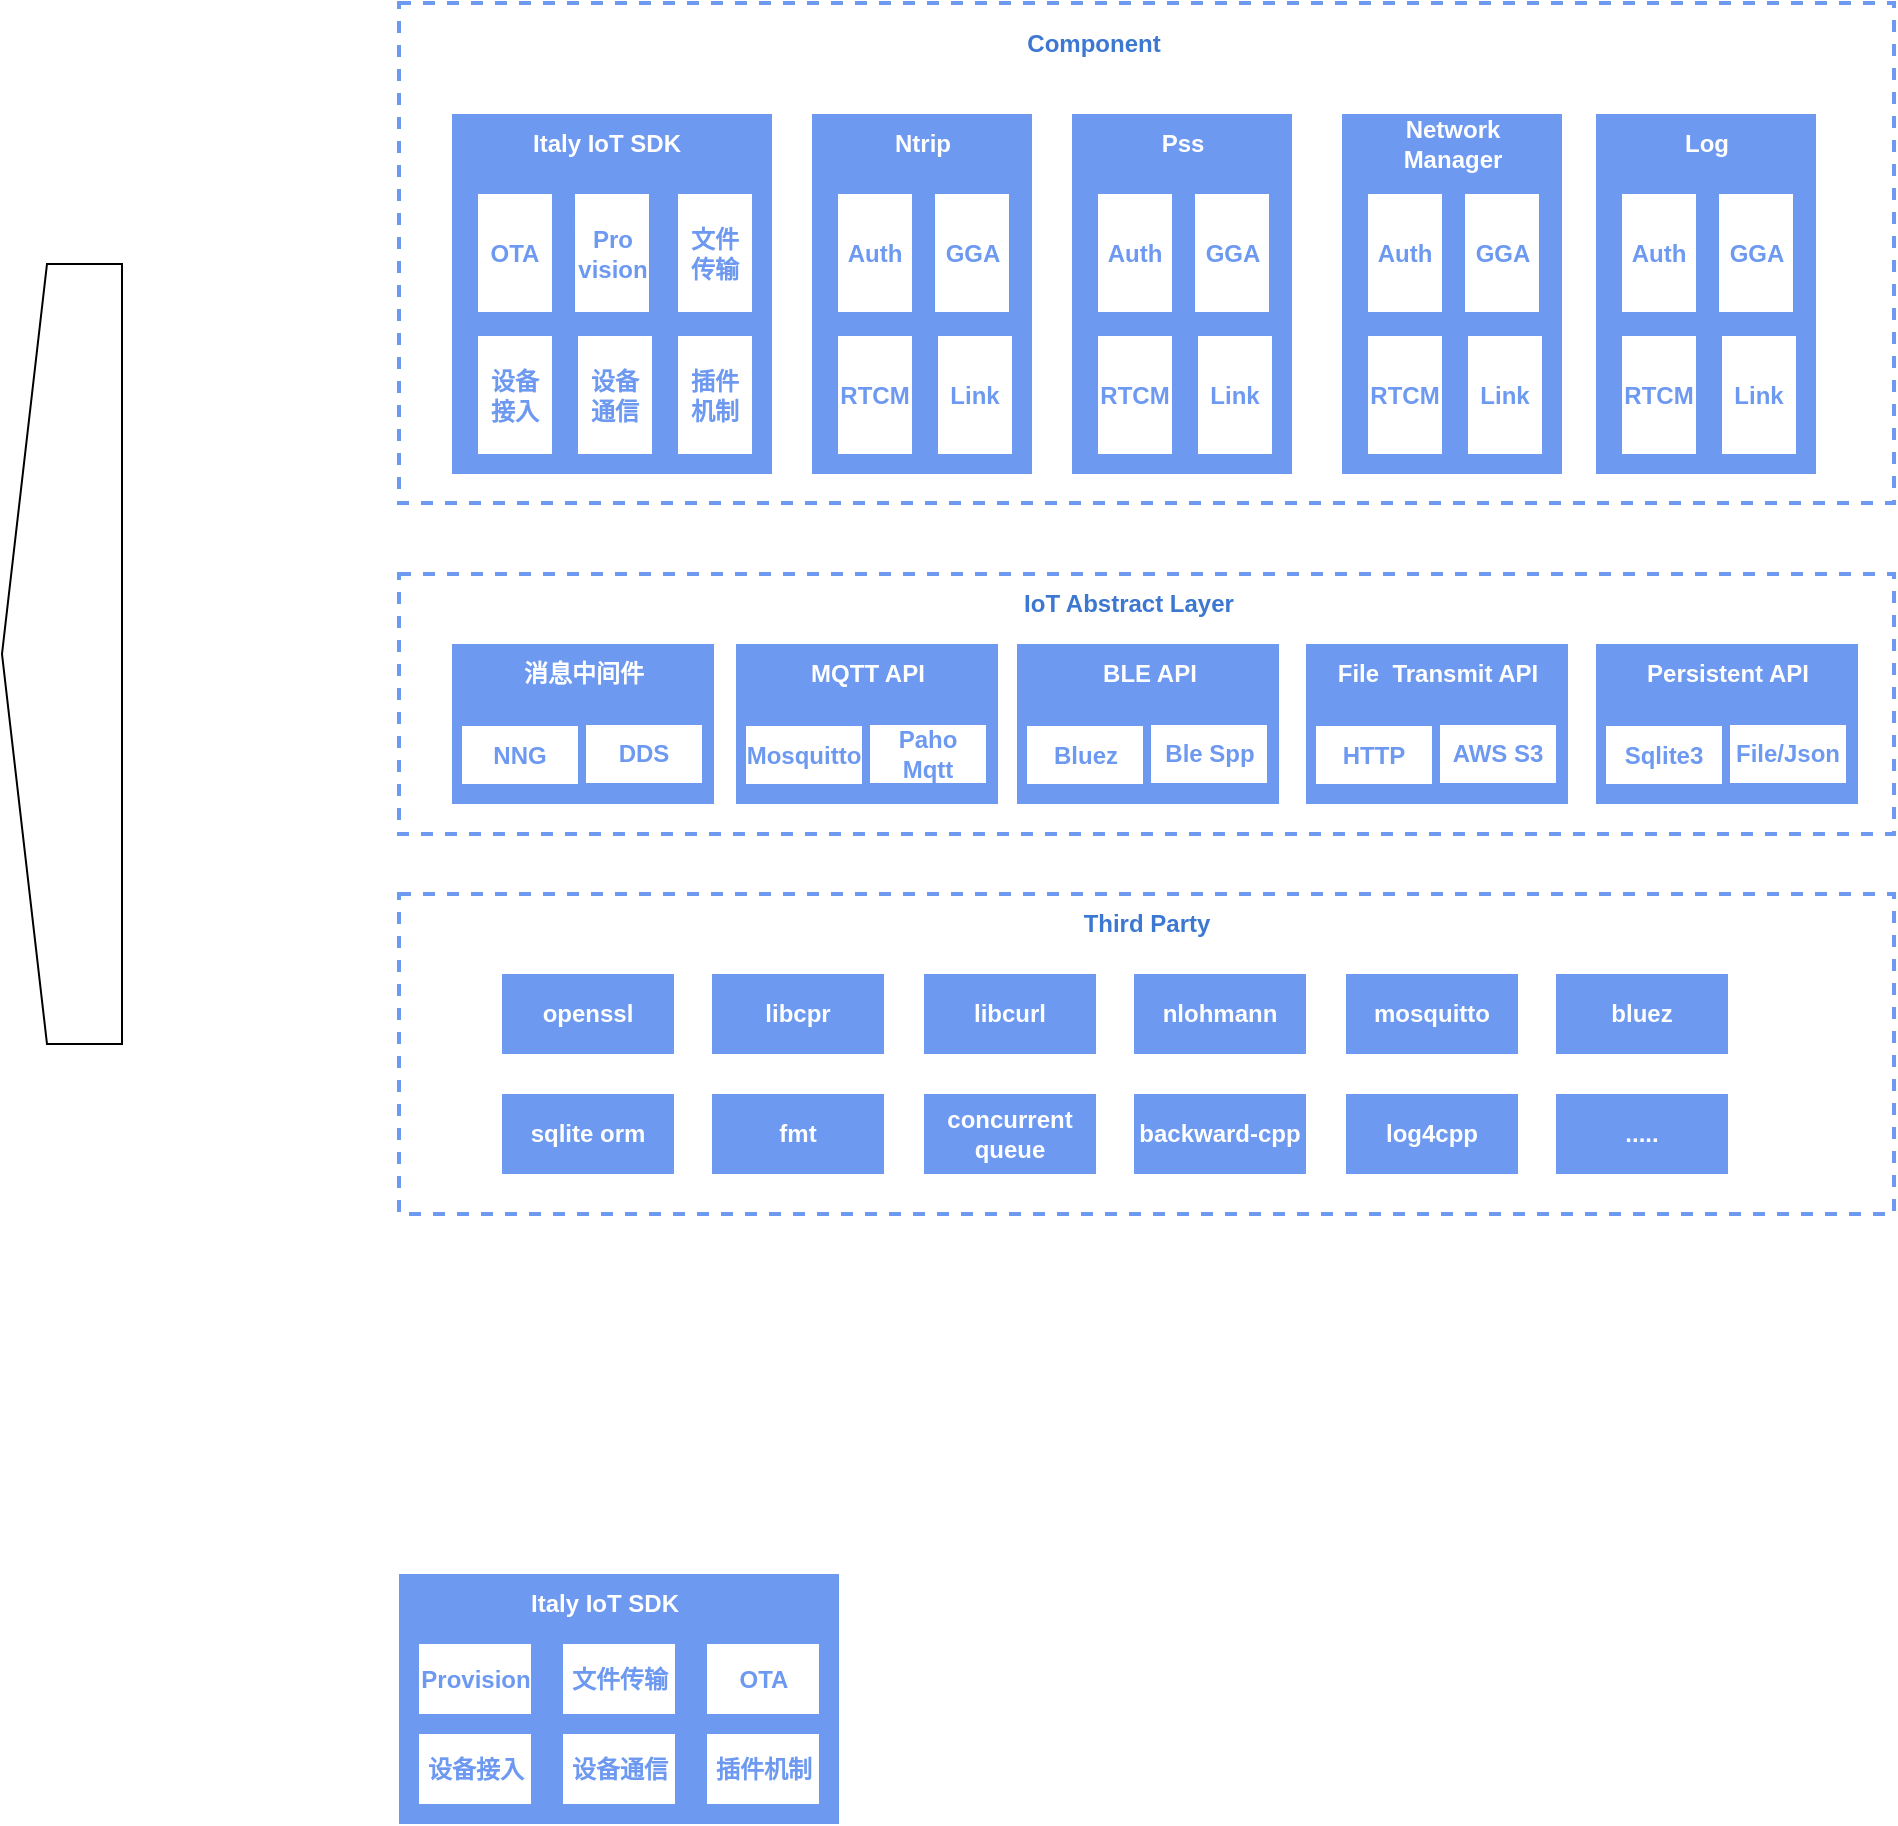 <mxfile version="24.2.5" type="github">
  <diagram name="Page-1" id="l_OiwGUTq0qdKfJkXdF_">
    <mxGraphModel dx="2349" dy="774" grid="1" gridSize="10" guides="1" tooltips="1" connect="1" arrows="1" fold="1" page="1" pageScale="1" pageWidth="980" pageHeight="1390" math="0" shadow="0">
      <root>
        <mxCell id="0" />
        <mxCell id="1" parent="0" />
        <mxCell id="pYx0bb8y0Nwebs5ZcUZV-15" value="" style="rounded=0;whiteSpace=wrap;html=1;dashed=1;strokeColor=#6D99F1;strokeWidth=2;" vertex="1" parent="1">
          <mxGeometry x="142.5" y="570" width="747.5" height="160" as="geometry" />
        </mxCell>
        <mxCell id="LwNcviMzNNnvvnob7Xeb-115" value="" style="rounded=0;whiteSpace=wrap;html=1;dashed=1;strokeColor=#6D99F1;strokeWidth=2;" parent="1" vertex="1">
          <mxGeometry x="142.5" y="410" width="747.5" height="130" as="geometry" />
        </mxCell>
        <mxCell id="LwNcviMzNNnvvnob7Xeb-8" value="" style="rounded=1;whiteSpace=wrap;html=1;fillColor=none;dashed=1;strokeColor=#6d99f1;movable=1;resizable=1;rotatable=1;deletable=1;editable=1;locked=0;connectable=1;" parent="1" vertex="1">
          <mxGeometry x="660" y="220" width="150" height="130" as="geometry" />
        </mxCell>
        <mxCell id="LwNcviMzNNnvvnob7Xeb-13" value="Network Manager" style="text;html=1;strokeColor=none;fillColor=none;align=center;verticalAlign=middle;whiteSpace=wrap;rounded=0;fontColor=#6d99f1;fontStyle=1;movable=1;resizable=1;rotatable=1;deletable=1;editable=1;locked=0;connectable=1;" parent="1" vertex="1">
          <mxGeometry x="683.75" y="220" width="102.5" height="30" as="geometry" />
        </mxCell>
        <mxCell id="LwNcviMzNNnvvnob7Xeb-47" value="" style="shape=offPageConnector;whiteSpace=wrap;html=1;rotation=90;" parent="1" vertex="1">
          <mxGeometry x="-221" y="420" width="390" height="60" as="geometry" />
        </mxCell>
        <mxCell id="LwNcviMzNNnvvnob7Xeb-73" value="" style="rounded=0;whiteSpace=wrap;html=1;dashed=1;strokeColor=#6D99F1;strokeWidth=2;" parent="1" vertex="1">
          <mxGeometry x="142.5" y="124.5" width="747.5" height="250" as="geometry" />
        </mxCell>
        <mxCell id="LwNcviMzNNnvvnob7Xeb-74" value="" style="rounded=0;whiteSpace=wrap;html=1;fillColor=#6D99F1;strokeColor=none;" parent="1" vertex="1">
          <mxGeometry x="169" y="180" width="160" height="180" as="geometry" />
        </mxCell>
        <mxCell id="LwNcviMzNNnvvnob7Xeb-72" value="Italy IoT SDK" style="text;html=1;strokeColor=none;fillColor=none;align=center;verticalAlign=middle;whiteSpace=wrap;rounded=0;fontColor=#6d99f1;fontStyle=1;movable=1;resizable=1;rotatable=1;deletable=1;editable=1;locked=0;connectable=1;" parent="1" vertex="1">
          <mxGeometry x="187.5" y="220" width="95" height="30" as="geometry" />
        </mxCell>
        <mxCell id="LwNcviMzNNnvvnob7Xeb-75" value="设备接入" style="rounded=0;whiteSpace=wrap;html=1;strokeColor=none;fontColor=#6D99F1;fontStyle=1" parent="1" vertex="1">
          <mxGeometry x="182" y="291" width="37" height="59" as="geometry" />
        </mxCell>
        <mxCell id="LwNcviMzNNnvvnob7Xeb-76" value="Italy IoT SDK" style="text;html=1;strokeColor=none;fillColor=none;align=center;verticalAlign=middle;whiteSpace=wrap;rounded=0;fontColor=#FFFFFF;fontStyle=1;movable=1;resizable=1;rotatable=1;deletable=1;editable=1;locked=0;connectable=1;" parent="1" vertex="1">
          <mxGeometry x="199" y="180" width="95" height="30" as="geometry" />
        </mxCell>
        <mxCell id="LwNcviMzNNnvvnob7Xeb-78" value="设备通信" style="rounded=0;whiteSpace=wrap;html=1;strokeColor=none;fontColor=#6D99F1;fontStyle=1" parent="1" vertex="1">
          <mxGeometry x="232" y="291" width="37" height="59" as="geometry" />
        </mxCell>
        <mxCell id="LwNcviMzNNnvvnob7Xeb-79" value="插件机制" style="rounded=0;whiteSpace=wrap;html=1;strokeColor=none;fontColor=#6D99F1;fontStyle=1" parent="1" vertex="1">
          <mxGeometry x="282" y="291" width="37" height="59" as="geometry" />
        </mxCell>
        <mxCell id="LwNcviMzNNnvvnob7Xeb-80" value="OTA" style="rounded=0;whiteSpace=wrap;html=1;strokeColor=none;fontColor=#6D99F1;fontStyle=1" parent="1" vertex="1">
          <mxGeometry x="182" y="220" width="37" height="59" as="geometry" />
        </mxCell>
        <mxCell id="LwNcviMzNNnvvnob7Xeb-81" value="Pro&lt;div&gt;vision&lt;/div&gt;" style="rounded=0;whiteSpace=wrap;html=1;strokeColor=none;fontColor=#6D99F1;fontStyle=1" parent="1" vertex="1">
          <mxGeometry x="230.5" y="220" width="37" height="59" as="geometry" />
        </mxCell>
        <mxCell id="LwNcviMzNNnvvnob7Xeb-82" value="文件传输" style="rounded=0;whiteSpace=wrap;html=1;strokeColor=none;fontColor=#6D99F1;fontStyle=1" parent="1" vertex="1">
          <mxGeometry x="282" y="220" width="37" height="59" as="geometry" />
        </mxCell>
        <mxCell id="LwNcviMzNNnvvnob7Xeb-83" value="" style="rounded=0;whiteSpace=wrap;html=1;fillColor=#6D99F1;strokeColor=none;" parent="1" vertex="1">
          <mxGeometry x="349" y="180" width="110" height="180" as="geometry" />
        </mxCell>
        <mxCell id="LwNcviMzNNnvvnob7Xeb-84" value="RTCM" style="rounded=0;whiteSpace=wrap;html=1;strokeColor=none;fontColor=#6D99F1;fontStyle=1" parent="1" vertex="1">
          <mxGeometry x="362" y="291" width="37" height="59" as="geometry" />
        </mxCell>
        <mxCell id="LwNcviMzNNnvvnob7Xeb-85" value="Ntrip" style="text;html=1;strokeColor=none;fillColor=none;align=center;verticalAlign=middle;whiteSpace=wrap;rounded=0;fontColor=#FFFFFF;fontStyle=1;movable=1;resizable=1;rotatable=1;deletable=1;editable=1;locked=0;connectable=1;" parent="1" vertex="1">
          <mxGeometry x="356.5" y="180" width="95" height="30" as="geometry" />
        </mxCell>
        <mxCell id="LwNcviMzNNnvvnob7Xeb-86" value="Link" style="rounded=0;whiteSpace=wrap;html=1;strokeColor=none;fontColor=#6D99F1;fontStyle=1" parent="1" vertex="1">
          <mxGeometry x="412" y="291" width="37" height="59" as="geometry" />
        </mxCell>
        <mxCell id="LwNcviMzNNnvvnob7Xeb-88" value="Auth" style="rounded=0;whiteSpace=wrap;html=1;strokeColor=none;fontColor=#6D99F1;fontStyle=1" parent="1" vertex="1">
          <mxGeometry x="362" y="220" width="37" height="59" as="geometry" />
        </mxCell>
        <mxCell id="LwNcviMzNNnvvnob7Xeb-89" value="GGA" style="rounded=0;whiteSpace=wrap;html=1;strokeColor=none;fontColor=#6D99F1;fontStyle=1" parent="1" vertex="1">
          <mxGeometry x="410.5" y="220" width="37" height="59" as="geometry" />
        </mxCell>
        <mxCell id="LwNcviMzNNnvvnob7Xeb-97" value="" style="rounded=0;whiteSpace=wrap;html=1;fillColor=#6D99F1;strokeColor=none;" parent="1" vertex="1">
          <mxGeometry x="479" y="180" width="110" height="180" as="geometry" />
        </mxCell>
        <mxCell id="LwNcviMzNNnvvnob7Xeb-98" value="RTCM" style="rounded=0;whiteSpace=wrap;html=1;strokeColor=none;fontColor=#6D99F1;fontStyle=1" parent="1" vertex="1">
          <mxGeometry x="492" y="291" width="37" height="59" as="geometry" />
        </mxCell>
        <mxCell id="LwNcviMzNNnvvnob7Xeb-99" value="Pss" style="text;html=1;strokeColor=none;fillColor=none;align=center;verticalAlign=middle;whiteSpace=wrap;rounded=0;fontColor=#FFFFFF;fontStyle=1;movable=1;resizable=1;rotatable=1;deletable=1;editable=1;locked=0;connectable=1;" parent="1" vertex="1">
          <mxGeometry x="486.5" y="180" width="95" height="30" as="geometry" />
        </mxCell>
        <mxCell id="LwNcviMzNNnvvnob7Xeb-100" value="Link" style="rounded=0;whiteSpace=wrap;html=1;strokeColor=none;fontColor=#6D99F1;fontStyle=1" parent="1" vertex="1">
          <mxGeometry x="542" y="291" width="37" height="59" as="geometry" />
        </mxCell>
        <mxCell id="LwNcviMzNNnvvnob7Xeb-101" value="Auth" style="rounded=0;whiteSpace=wrap;html=1;strokeColor=none;fontColor=#6D99F1;fontStyle=1" parent="1" vertex="1">
          <mxGeometry x="492" y="220" width="37" height="59" as="geometry" />
        </mxCell>
        <mxCell id="LwNcviMzNNnvvnob7Xeb-102" value="GGA" style="rounded=0;whiteSpace=wrap;html=1;strokeColor=none;fontColor=#6D99F1;fontStyle=1" parent="1" vertex="1">
          <mxGeometry x="540.5" y="220" width="37" height="59" as="geometry" />
        </mxCell>
        <mxCell id="LwNcviMzNNnvvnob7Xeb-103" value="" style="rounded=0;whiteSpace=wrap;html=1;fillColor=#6D99F1;strokeColor=none;" parent="1" vertex="1">
          <mxGeometry x="614" y="180" width="110" height="180" as="geometry" />
        </mxCell>
        <mxCell id="LwNcviMzNNnvvnob7Xeb-104" value="RTCM" style="rounded=0;whiteSpace=wrap;html=1;strokeColor=none;fontColor=#6D99F1;fontStyle=1" parent="1" vertex="1">
          <mxGeometry x="627" y="291" width="37" height="59" as="geometry" />
        </mxCell>
        <mxCell id="LwNcviMzNNnvvnob7Xeb-105" value="Network Manager" style="text;html=1;strokeColor=none;fillColor=none;align=center;verticalAlign=middle;whiteSpace=wrap;rounded=0;fontColor=#FFFFFF;fontStyle=1;movable=1;resizable=1;rotatable=1;deletable=1;editable=1;locked=0;connectable=1;" parent="1" vertex="1">
          <mxGeometry x="621.5" y="180" width="95" height="30" as="geometry" />
        </mxCell>
        <mxCell id="LwNcviMzNNnvvnob7Xeb-106" value="Link" style="rounded=0;whiteSpace=wrap;html=1;strokeColor=none;fontColor=#6D99F1;fontStyle=1" parent="1" vertex="1">
          <mxGeometry x="677" y="291" width="37" height="59" as="geometry" />
        </mxCell>
        <mxCell id="LwNcviMzNNnvvnob7Xeb-107" value="Auth" style="rounded=0;whiteSpace=wrap;html=1;strokeColor=none;fontColor=#6D99F1;fontStyle=1" parent="1" vertex="1">
          <mxGeometry x="627" y="220" width="37" height="59" as="geometry" />
        </mxCell>
        <mxCell id="LwNcviMzNNnvvnob7Xeb-108" value="GGA" style="rounded=0;whiteSpace=wrap;html=1;strokeColor=none;fontColor=#6D99F1;fontStyle=1" parent="1" vertex="1">
          <mxGeometry x="675.5" y="220" width="37" height="59" as="geometry" />
        </mxCell>
        <mxCell id="LwNcviMzNNnvvnob7Xeb-109" value="" style="rounded=0;whiteSpace=wrap;html=1;fillColor=#6D99F1;strokeColor=none;" parent="1" vertex="1">
          <mxGeometry x="741" y="180" width="110" height="180" as="geometry" />
        </mxCell>
        <mxCell id="LwNcviMzNNnvvnob7Xeb-110" value="RTCM" style="rounded=0;whiteSpace=wrap;html=1;strokeColor=none;fontColor=#6D99F1;fontStyle=1" parent="1" vertex="1">
          <mxGeometry x="754" y="291" width="37" height="59" as="geometry" />
        </mxCell>
        <mxCell id="LwNcviMzNNnvvnob7Xeb-111" value="Log" style="text;html=1;strokeColor=none;fillColor=none;align=center;verticalAlign=middle;whiteSpace=wrap;rounded=0;fontColor=#FFFFFF;fontStyle=1;movable=1;resizable=1;rotatable=1;deletable=1;editable=1;locked=0;connectable=1;" parent="1" vertex="1">
          <mxGeometry x="748.5" y="180" width="95" height="30" as="geometry" />
        </mxCell>
        <mxCell id="LwNcviMzNNnvvnob7Xeb-112" value="Link" style="rounded=0;whiteSpace=wrap;html=1;strokeColor=none;fontColor=#6D99F1;fontStyle=1" parent="1" vertex="1">
          <mxGeometry x="804" y="291" width="37" height="59" as="geometry" />
        </mxCell>
        <mxCell id="LwNcviMzNNnvvnob7Xeb-113" value="Auth" style="rounded=0;whiteSpace=wrap;html=1;strokeColor=none;fontColor=#6D99F1;fontStyle=1" parent="1" vertex="1">
          <mxGeometry x="754" y="220" width="37" height="59" as="geometry" />
        </mxCell>
        <mxCell id="LwNcviMzNNnvvnob7Xeb-114" value="GGA" style="rounded=0;whiteSpace=wrap;html=1;strokeColor=none;fontColor=#6D99F1;fontStyle=1" parent="1" vertex="1">
          <mxGeometry x="802.5" y="220" width="37" height="59" as="geometry" />
        </mxCell>
        <mxCell id="LwNcviMzNNnvvnob7Xeb-116" value="IoT Abstract Layer" style="text;html=1;align=center;verticalAlign=middle;whiteSpace=wrap;rounded=0;fontStyle=1;fontColor=#3C78D1;" parent="1" vertex="1">
          <mxGeometry x="426.25" y="410" width="162.5" height="30" as="geometry" />
        </mxCell>
        <mxCell id="LwNcviMzNNnvvnob7Xeb-117" value="Component" style="text;html=1;align=center;verticalAlign=middle;whiteSpace=wrap;rounded=0;fontStyle=1;fontColor=#3C78D1;" parent="1" vertex="1">
          <mxGeometry x="460" y="130" width="60" height="30" as="geometry" />
        </mxCell>
        <mxCell id="LwNcviMzNNnvvnob7Xeb-118" value="" style="rounded=0;whiteSpace=wrap;html=1;fillColor=#6D99F1;strokeColor=none;" parent="1" vertex="1">
          <mxGeometry x="142.5" y="910" width="220" height="125" as="geometry" />
        </mxCell>
        <mxCell id="LwNcviMzNNnvvnob7Xeb-119" value="Italy IoT SDK" style="text;html=1;strokeColor=none;fillColor=none;align=center;verticalAlign=middle;whiteSpace=wrap;rounded=0;fontColor=#FFFFFF;fontStyle=1;movable=1;resizable=1;rotatable=1;deletable=1;editable=1;locked=0;connectable=1;" parent="1" vertex="1">
          <mxGeometry x="197.5" y="910" width="95" height="30" as="geometry" />
        </mxCell>
        <mxCell id="LwNcviMzNNnvvnob7Xeb-120" value="设备接入" style="rounded=0;whiteSpace=wrap;html=1;strokeColor=none;fontColor=#6D99F1;fontStyle=1" parent="1" vertex="1">
          <mxGeometry x="152.5" y="990" width="56" height="35" as="geometry" />
        </mxCell>
        <mxCell id="LwNcviMzNNnvvnob7Xeb-121" value="设备通信" style="rounded=0;whiteSpace=wrap;html=1;strokeColor=none;fontColor=#6D99F1;fontStyle=1" parent="1" vertex="1">
          <mxGeometry x="224.5" y="990" width="56" height="35" as="geometry" />
        </mxCell>
        <mxCell id="LwNcviMzNNnvvnob7Xeb-123" value="插件机制" style="rounded=0;whiteSpace=wrap;html=1;strokeColor=none;fontColor=#6D99F1;fontStyle=1" parent="1" vertex="1">
          <mxGeometry x="296.5" y="990" width="56" height="35" as="geometry" />
        </mxCell>
        <mxCell id="LwNcviMzNNnvvnob7Xeb-124" value="Provision" style="rounded=0;whiteSpace=wrap;html=1;strokeColor=none;fontColor=#6D99F1;fontStyle=1" parent="1" vertex="1">
          <mxGeometry x="152.5" y="945" width="56" height="35" as="geometry" />
        </mxCell>
        <mxCell id="LwNcviMzNNnvvnob7Xeb-125" value="文件传输" style="rounded=0;whiteSpace=wrap;html=1;strokeColor=none;fontColor=#6D99F1;fontStyle=1" parent="1" vertex="1">
          <mxGeometry x="224.5" y="945" width="56" height="35" as="geometry" />
        </mxCell>
        <mxCell id="LwNcviMzNNnvvnob7Xeb-126" value="OTA" style="rounded=0;whiteSpace=wrap;html=1;strokeColor=none;fontColor=#6D99F1;fontStyle=1" parent="1" vertex="1">
          <mxGeometry x="296.5" y="945" width="56" height="35" as="geometry" />
        </mxCell>
        <mxCell id="LwNcviMzNNnvvnob7Xeb-168" value="" style="rounded=0;whiteSpace=wrap;html=1;fillColor=#6D99F1;strokeColor=none;" parent="1" vertex="1">
          <mxGeometry x="169" y="445" width="131" height="80" as="geometry" />
        </mxCell>
        <mxCell id="LwNcviMzNNnvvnob7Xeb-170" value="消息中间件" style="text;html=1;strokeColor=none;fillColor=none;align=center;verticalAlign=middle;whiteSpace=wrap;rounded=0;fontColor=#FFFFFF;fontStyle=1;movable=1;resizable=1;rotatable=1;deletable=1;editable=1;locked=0;connectable=1;" parent="1" vertex="1">
          <mxGeometry x="170" y="445" width="130" height="30" as="geometry" />
        </mxCell>
        <mxCell id="LwNcviMzNNnvvnob7Xeb-172" value="NNG" style="rounded=0;whiteSpace=wrap;html=1;strokeColor=none;fontColor=#6D99F1;fontStyle=1" parent="1" vertex="1">
          <mxGeometry x="174" y="486" width="58" height="29" as="geometry" />
        </mxCell>
        <mxCell id="LwNcviMzNNnvvnob7Xeb-192" value="DDS" style="rounded=0;whiteSpace=wrap;html=1;strokeColor=none;fontColor=#6D99F1;fontStyle=1" parent="1" vertex="1">
          <mxGeometry x="236" y="485.5" width="58" height="29" as="geometry" />
        </mxCell>
        <mxCell id="LwNcviMzNNnvvnob7Xeb-194" value="" style="rounded=0;whiteSpace=wrap;html=1;fillColor=#6D99F1;strokeColor=none;" parent="1" vertex="1">
          <mxGeometry x="311" y="445" width="131" height="80" as="geometry" />
        </mxCell>
        <mxCell id="LwNcviMzNNnvvnob7Xeb-195" value="MQTT API" style="text;html=1;strokeColor=none;fillColor=none;align=center;verticalAlign=middle;whiteSpace=wrap;rounded=0;fontColor=#FFFFFF;fontStyle=1;movable=1;resizable=1;rotatable=1;deletable=1;editable=1;locked=0;connectable=1;" parent="1" vertex="1">
          <mxGeometry x="312" y="445" width="130" height="30" as="geometry" />
        </mxCell>
        <mxCell id="LwNcviMzNNnvvnob7Xeb-196" value="Mosquitto" style="rounded=0;whiteSpace=wrap;html=1;strokeColor=none;fontColor=#6D99F1;fontStyle=1" parent="1" vertex="1">
          <mxGeometry x="316" y="486" width="58" height="29" as="geometry" />
        </mxCell>
        <mxCell id="LwNcviMzNNnvvnob7Xeb-197" value="Paho Mqtt" style="rounded=0;whiteSpace=wrap;html=1;strokeColor=none;fontColor=#6D99F1;fontStyle=1" parent="1" vertex="1">
          <mxGeometry x="378" y="485.5" width="58" height="29" as="geometry" />
        </mxCell>
        <mxCell id="LwNcviMzNNnvvnob7Xeb-198" value="" style="rounded=0;whiteSpace=wrap;html=1;fillColor=#6D99F1;strokeColor=none;" parent="1" vertex="1">
          <mxGeometry x="451.5" y="445" width="131" height="80" as="geometry" />
        </mxCell>
        <mxCell id="LwNcviMzNNnvvnob7Xeb-199" value="BLE API" style="text;html=1;strokeColor=none;fillColor=none;align=center;verticalAlign=middle;whiteSpace=wrap;rounded=0;fontColor=#FFFFFF;fontStyle=1;movable=1;resizable=1;rotatable=1;deletable=1;editable=1;locked=0;connectable=1;" parent="1" vertex="1">
          <mxGeometry x="452.5" y="445" width="130" height="30" as="geometry" />
        </mxCell>
        <mxCell id="LwNcviMzNNnvvnob7Xeb-200" value="Bluez" style="rounded=0;whiteSpace=wrap;html=1;strokeColor=none;fontColor=#6D99F1;fontStyle=1" parent="1" vertex="1">
          <mxGeometry x="456.5" y="486" width="58" height="29" as="geometry" />
        </mxCell>
        <mxCell id="LwNcviMzNNnvvnob7Xeb-201" value="Ble Spp" style="rounded=0;whiteSpace=wrap;html=1;strokeColor=none;fontColor=#6D99F1;fontStyle=1" parent="1" vertex="1">
          <mxGeometry x="518.5" y="485.5" width="58" height="29" as="geometry" />
        </mxCell>
        <mxCell id="LwNcviMzNNnvvnob7Xeb-202" value="" style="rounded=0;whiteSpace=wrap;html=1;fillColor=#6D99F1;strokeColor=none;" parent="1" vertex="1">
          <mxGeometry x="596" y="445" width="131" height="80" as="geometry" />
        </mxCell>
        <mxCell id="LwNcviMzNNnvvnob7Xeb-203" value="File&amp;nbsp; Transmit API" style="text;html=1;strokeColor=none;fillColor=none;align=center;verticalAlign=middle;whiteSpace=wrap;rounded=0;fontColor=#FFFFFF;fontStyle=1;movable=1;resizable=1;rotatable=1;deletable=1;editable=1;locked=0;connectable=1;" parent="1" vertex="1">
          <mxGeometry x="597" y="445" width="130" height="30" as="geometry" />
        </mxCell>
        <mxCell id="LwNcviMzNNnvvnob7Xeb-204" value="HTTP" style="rounded=0;whiteSpace=wrap;html=1;strokeColor=none;fontColor=#6D99F1;fontStyle=1" parent="1" vertex="1">
          <mxGeometry x="601" y="486" width="58" height="29" as="geometry" />
        </mxCell>
        <mxCell id="LwNcviMzNNnvvnob7Xeb-205" value="AWS S3" style="rounded=0;whiteSpace=wrap;html=1;strokeColor=none;fontColor=#6D99F1;fontStyle=1" parent="1" vertex="1">
          <mxGeometry x="663" y="485.5" width="58" height="29" as="geometry" />
        </mxCell>
        <mxCell id="LwNcviMzNNnvvnob7Xeb-206" value="" style="rounded=0;whiteSpace=wrap;html=1;fillColor=#6D99F1;strokeColor=none;" parent="1" vertex="1">
          <mxGeometry x="741" y="445" width="131" height="80" as="geometry" />
        </mxCell>
        <mxCell id="LwNcviMzNNnvvnob7Xeb-207" value="Persistent API" style="text;html=1;strokeColor=none;fillColor=none;align=center;verticalAlign=middle;whiteSpace=wrap;rounded=0;fontColor=#FFFFFF;fontStyle=1;movable=1;resizable=1;rotatable=1;deletable=1;editable=1;locked=0;connectable=1;" parent="1" vertex="1">
          <mxGeometry x="742" y="445" width="130" height="30" as="geometry" />
        </mxCell>
        <mxCell id="LwNcviMzNNnvvnob7Xeb-208" value="Sqlite3" style="rounded=0;whiteSpace=wrap;html=1;strokeColor=none;fontColor=#6D99F1;fontStyle=1" parent="1" vertex="1">
          <mxGeometry x="746" y="486" width="58" height="29" as="geometry" />
        </mxCell>
        <mxCell id="LwNcviMzNNnvvnob7Xeb-209" value="File/Json" style="rounded=0;whiteSpace=wrap;html=1;strokeColor=none;fontColor=#6D99F1;fontStyle=1" parent="1" vertex="1">
          <mxGeometry x="808" y="485.5" width="58" height="29" as="geometry" />
        </mxCell>
        <mxCell id="pYx0bb8y0Nwebs5ZcUZV-1" value="&lt;font color=&quot;#ffffff&quot;&gt;&lt;b&gt;openssl&lt;/b&gt;&lt;/font&gt;" style="rounded=0;whiteSpace=wrap;html=1;fillColor=#6D99F1;strokeColor=none;" vertex="1" parent="1">
          <mxGeometry x="194" y="610" width="86" height="40" as="geometry" />
        </mxCell>
        <mxCell id="pYx0bb8y0Nwebs5ZcUZV-2" value="&lt;font color=&quot;#ffffff&quot;&gt;&lt;b&gt;libcpr&lt;/b&gt;&lt;/font&gt;" style="rounded=0;whiteSpace=wrap;html=1;fillColor=#6D99F1;strokeColor=none;" vertex="1" parent="1">
          <mxGeometry x="299" y="610" width="86" height="40" as="geometry" />
        </mxCell>
        <mxCell id="pYx0bb8y0Nwebs5ZcUZV-3" value="&lt;font color=&quot;#ffffff&quot;&gt;&lt;b&gt;libcurl&lt;/b&gt;&lt;/font&gt;" style="rounded=0;whiteSpace=wrap;html=1;fillColor=#6D99F1;strokeColor=none;" vertex="1" parent="1">
          <mxGeometry x="405" y="610" width="86" height="40" as="geometry" />
        </mxCell>
        <mxCell id="pYx0bb8y0Nwebs5ZcUZV-4" value="&lt;font color=&quot;#ffffff&quot;&gt;&lt;b&gt;nlohmann&lt;/b&gt;&lt;/font&gt;" style="rounded=0;whiteSpace=wrap;html=1;fillColor=#6D99F1;strokeColor=none;" vertex="1" parent="1">
          <mxGeometry x="510" y="610" width="86" height="40" as="geometry" />
        </mxCell>
        <mxCell id="pYx0bb8y0Nwebs5ZcUZV-5" value="&lt;font color=&quot;#ffffff&quot;&gt;&lt;b&gt;mosquitto&lt;/b&gt;&lt;/font&gt;" style="rounded=0;whiteSpace=wrap;html=1;fillColor=#6D99F1;strokeColor=none;" vertex="1" parent="1">
          <mxGeometry x="616" y="610" width="86" height="40" as="geometry" />
        </mxCell>
        <mxCell id="pYx0bb8y0Nwebs5ZcUZV-6" value="&lt;font color=&quot;#ffffff&quot;&gt;&lt;b&gt;bluez&lt;/b&gt;&lt;/font&gt;" style="rounded=0;whiteSpace=wrap;html=1;fillColor=#6D99F1;strokeColor=none;" vertex="1" parent="1">
          <mxGeometry x="721" y="610" width="86" height="40" as="geometry" />
        </mxCell>
        <mxCell id="pYx0bb8y0Nwebs5ZcUZV-8" value="&lt;font color=&quot;#ffffff&quot;&gt;&lt;b&gt;sqlite orm&lt;/b&gt;&lt;/font&gt;" style="rounded=0;whiteSpace=wrap;html=1;fillColor=#6D99F1;strokeColor=none;" vertex="1" parent="1">
          <mxGeometry x="194" y="670" width="86" height="40" as="geometry" />
        </mxCell>
        <mxCell id="pYx0bb8y0Nwebs5ZcUZV-9" value="&lt;font color=&quot;#ffffff&quot;&gt;&lt;b&gt;fmt&lt;/b&gt;&lt;/font&gt;" style="rounded=0;whiteSpace=wrap;html=1;fillColor=#6D99F1;strokeColor=none;" vertex="1" parent="1">
          <mxGeometry x="299" y="670" width="86" height="40" as="geometry" />
        </mxCell>
        <mxCell id="pYx0bb8y0Nwebs5ZcUZV-10" value="&lt;font color=&quot;#ffffff&quot;&gt;&lt;b&gt;concurrent&lt;/b&gt;&lt;/font&gt;&lt;div&gt;&lt;font color=&quot;#ffffff&quot;&gt;&lt;b&gt;queue&lt;/b&gt;&lt;/font&gt;&lt;/div&gt;" style="rounded=0;whiteSpace=wrap;html=1;fillColor=#6D99F1;strokeColor=none;" vertex="1" parent="1">
          <mxGeometry x="405" y="670" width="86" height="40" as="geometry" />
        </mxCell>
        <mxCell id="pYx0bb8y0Nwebs5ZcUZV-11" value="&lt;font color=&quot;#ffffff&quot;&gt;&lt;b&gt;backward-cpp&lt;/b&gt;&lt;/font&gt;" style="rounded=0;whiteSpace=wrap;html=1;fillColor=#6D99F1;strokeColor=none;" vertex="1" parent="1">
          <mxGeometry x="510" y="670" width="86" height="40" as="geometry" />
        </mxCell>
        <mxCell id="pYx0bb8y0Nwebs5ZcUZV-13" value="&lt;font color=&quot;#ffffff&quot;&gt;&lt;b&gt;log4cpp&lt;/b&gt;&lt;/font&gt;" style="rounded=0;whiteSpace=wrap;html=1;fillColor=#6D99F1;strokeColor=none;" vertex="1" parent="1">
          <mxGeometry x="616" y="670" width="86" height="40" as="geometry" />
        </mxCell>
        <mxCell id="pYx0bb8y0Nwebs5ZcUZV-14" value="&lt;font color=&quot;#ffffff&quot;&gt;&lt;b&gt;.....&lt;/b&gt;&lt;/font&gt;" style="rounded=0;whiteSpace=wrap;html=1;fillColor=#6D99F1;strokeColor=none;" vertex="1" parent="1">
          <mxGeometry x="721" y="670" width="86" height="40" as="geometry" />
        </mxCell>
        <mxCell id="pYx0bb8y0Nwebs5ZcUZV-17" value="Third Party" style="text;html=1;align=center;verticalAlign=middle;whiteSpace=wrap;rounded=0;fontStyle=1;fontColor=#3C78D1;" vertex="1" parent="1">
          <mxGeometry x="434.5" y="570" width="162.5" height="30" as="geometry" />
        </mxCell>
      </root>
    </mxGraphModel>
  </diagram>
</mxfile>
